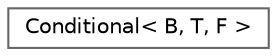 digraph "类继承关系图"
{
 // LATEX_PDF_SIZE
  bgcolor="transparent";
  edge [fontname=Helvetica,fontsize=10,labelfontname=Helvetica,labelfontsize=10];
  node [fontname=Helvetica,fontsize=10,shape=box,height=0.2,width=0.4];
  rankdir="LR";
  Node0 [id="Node000000",label="Conditional\< B, T, F \>",height=0.2,width=0.4,color="grey40", fillcolor="white", style="filled",URL="$struct_conditional.html",tooltip=" "];
}
